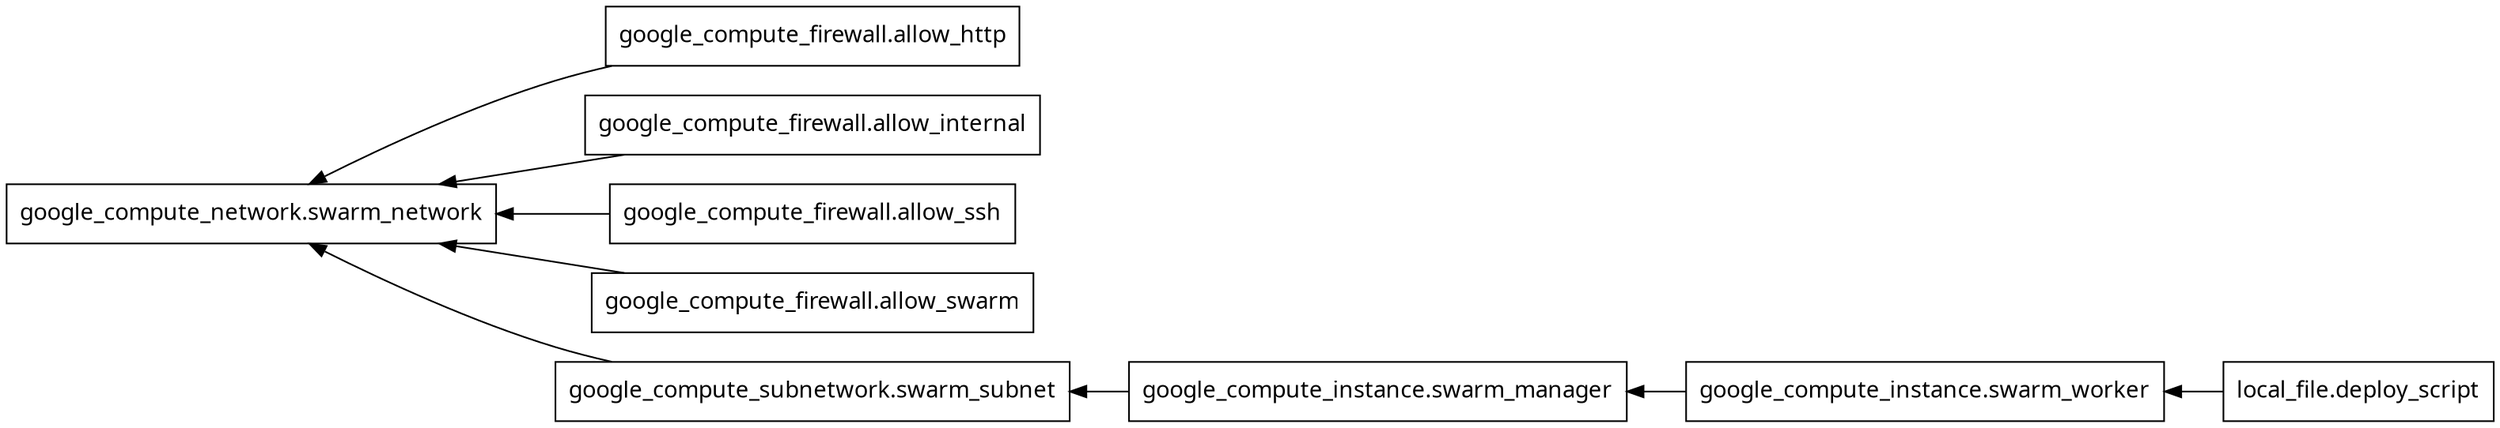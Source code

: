 digraph G {
  rankdir = "RL";
  node [shape = rect, fontname = "sans-serif"];
  "google_compute_firewall.allow_http" [label="google_compute_firewall.allow_http"];
  "google_compute_firewall.allow_internal" [label="google_compute_firewall.allow_internal"];
  "google_compute_firewall.allow_ssh" [label="google_compute_firewall.allow_ssh"];
  "google_compute_firewall.allow_swarm" [label="google_compute_firewall.allow_swarm"];
  "google_compute_instance.swarm_manager" [label="google_compute_instance.swarm_manager"];
  "google_compute_instance.swarm_worker" [label="google_compute_instance.swarm_worker"];
  "google_compute_network.swarm_network" [label="google_compute_network.swarm_network"];
  "google_compute_subnetwork.swarm_subnet" [label="google_compute_subnetwork.swarm_subnet"];
  "local_file.deploy_script" [label="local_file.deploy_script"];
  "google_compute_firewall.allow_http" -> "google_compute_network.swarm_network";
  "google_compute_firewall.allow_internal" -> "google_compute_network.swarm_network";
  "google_compute_firewall.allow_ssh" -> "google_compute_network.swarm_network";
  "google_compute_firewall.allow_swarm" -> "google_compute_network.swarm_network";
  "google_compute_instance.swarm_manager" -> "google_compute_subnetwork.swarm_subnet";
  "google_compute_instance.swarm_worker" -> "google_compute_instance.swarm_manager";
  "google_compute_subnetwork.swarm_subnet" -> "google_compute_network.swarm_network";
  "local_file.deploy_script" -> "google_compute_instance.swarm_worker";
}
